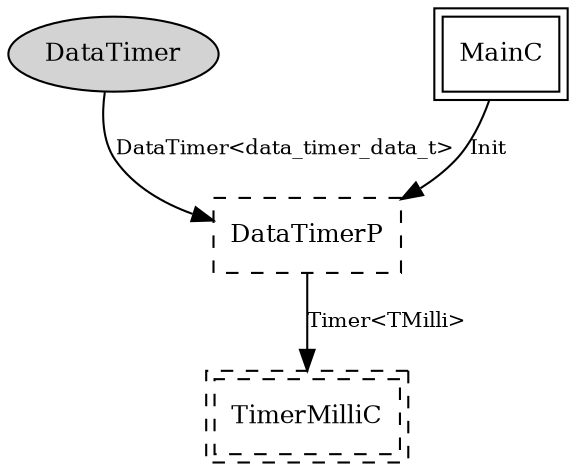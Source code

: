 digraph "DataTimerC" {
  n0x7da2b4b0 [shape=ellipse, style=filled, label="DataTimer", fontsize=12];
  "DataTimerC.DataTimerP" [fontsize=12, shape=box, style=dashed, label="DataTimerP", URL="DataTimerP.html"];
  "MainC" [fontsize=12, shape=box,peripheries=2, URL="tos.lib.tossim.MainC.html"];
  "DataTimerC.DataTimerP" [fontsize=12, shape=box, style=dashed, label="DataTimerP", URL="DataTimerP.html"];
  "DataTimerC.DataTimerP" [fontsize=12, shape=box, style=dashed, label="DataTimerP", URL="DataTimerP.html"];
  "DataTimerC.TimerMilliC" [fontsize=12, shape=box,peripheries=2, style=dashed, label="TimerMilliC", URL="tos.system.TimerMilliC.html"];
  "n0x7da2b4b0" -> "DataTimerC.DataTimerP" [label="DataTimer<data_timer_data_t>", URL="../ihtml/DataTimer.html", fontsize=10];
  "MainC" -> "DataTimerC.DataTimerP" [label="Init", URL="../ihtml/tos.interfaces.Init.html", fontsize=10];
  "DataTimerC.DataTimerP" -> "DataTimerC.TimerMilliC" [label="Timer<TMilli>", URL="../ihtml/tos.lib.timer.Timer.html", fontsize=10];
}
